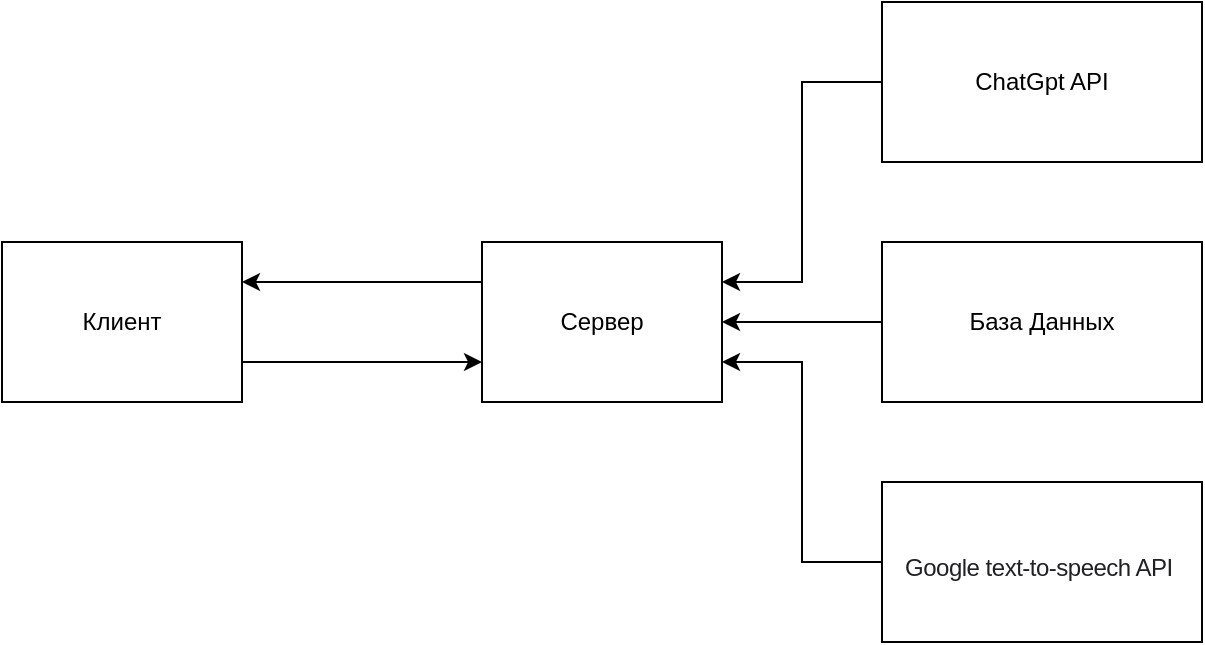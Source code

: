 <mxfile version="22.0.0" type="github">
  <diagram name="Page-1" id="2bwYTGhxeGfFmogsXjqD">
    <mxGraphModel dx="1674" dy="780" grid="1" gridSize="10" guides="1" tooltips="1" connect="1" arrows="1" fold="1" page="1" pageScale="1" pageWidth="827" pageHeight="1169" math="0" shadow="0">
      <root>
        <mxCell id="0" />
        <mxCell id="1" parent="0" />
        <mxCell id="OYHHkUaJmRrZgLOosAGr-9" style="edgeStyle=orthogonalEdgeStyle;rounded=0;orthogonalLoop=1;jettySize=auto;html=1;exitX=1;exitY=0.75;exitDx=0;exitDy=0;entryX=0;entryY=0.75;entryDx=0;entryDy=0;" edge="1" parent="1" source="OYHHkUaJmRrZgLOosAGr-6" target="OYHHkUaJmRrZgLOosAGr-7">
          <mxGeometry relative="1" as="geometry" />
        </mxCell>
        <mxCell id="OYHHkUaJmRrZgLOosAGr-6" value="Клиент" style="rounded=0;whiteSpace=wrap;html=1;" vertex="1" parent="1">
          <mxGeometry x="120" y="240" width="120" height="80" as="geometry" />
        </mxCell>
        <mxCell id="OYHHkUaJmRrZgLOosAGr-10" style="edgeStyle=orthogonalEdgeStyle;rounded=0;orthogonalLoop=1;jettySize=auto;html=1;exitX=0;exitY=0.25;exitDx=0;exitDy=0;entryX=1;entryY=0.25;entryDx=0;entryDy=0;" edge="1" parent="1" source="OYHHkUaJmRrZgLOosAGr-7" target="OYHHkUaJmRrZgLOosAGr-6">
          <mxGeometry relative="1" as="geometry" />
        </mxCell>
        <mxCell id="OYHHkUaJmRrZgLOosAGr-12" style="edgeStyle=orthogonalEdgeStyle;rounded=0;orthogonalLoop=1;jettySize=auto;html=1;exitX=0;exitY=0.5;exitDx=0;exitDy=0;entryX=1;entryY=0.25;entryDx=0;entryDy=0;" edge="1" parent="1" source="OYHHkUaJmRrZgLOosAGr-11" target="OYHHkUaJmRrZgLOosAGr-7">
          <mxGeometry relative="1" as="geometry" />
        </mxCell>
        <mxCell id="OYHHkUaJmRrZgLOosAGr-7" value="Сервер" style="rounded=0;whiteSpace=wrap;html=1;" vertex="1" parent="1">
          <mxGeometry x="360" y="240" width="120" height="80" as="geometry" />
        </mxCell>
        <mxCell id="OYHHkUaJmRrZgLOosAGr-11" value="ChatGpt API" style="rounded=0;whiteSpace=wrap;html=1;" vertex="1" parent="1">
          <mxGeometry x="560" y="120" width="160" height="80" as="geometry" />
        </mxCell>
        <mxCell id="OYHHkUaJmRrZgLOosAGr-14" style="edgeStyle=orthogonalEdgeStyle;rounded=0;orthogonalLoop=1;jettySize=auto;html=1;exitX=0;exitY=0.5;exitDx=0;exitDy=0;entryX=1;entryY=0.75;entryDx=0;entryDy=0;" edge="1" parent="1" source="OYHHkUaJmRrZgLOosAGr-13" target="OYHHkUaJmRrZgLOosAGr-7">
          <mxGeometry relative="1" as="geometry" />
        </mxCell>
        <mxCell id="OYHHkUaJmRrZgLOosAGr-13" value="&lt;h1 style=&quot;-webkit-tap-highlight-color: transparent; box-sizing: border-box; color: rgb(32, 33, 36); margin: 0px; -webkit-font-smoothing: antialiased; text-rendering: optimizelegibility; letter-spacing: -0.25px; line-height: 44px; text-align: start; background-color: rgb(255, 255, 255);&quot; class=&quot;o2Zj5b&quot;&gt;&lt;font style=&quot;font-size: 12px; font-weight: normal;&quot;&gt;Google text-to-speech API&amp;nbsp;&lt;/font&gt;&lt;/h1&gt;" style="rounded=0;whiteSpace=wrap;html=1;" vertex="1" parent="1">
          <mxGeometry x="560" y="360" width="160" height="80" as="geometry" />
        </mxCell>
        <mxCell id="OYHHkUaJmRrZgLOosAGr-16" style="edgeStyle=orthogonalEdgeStyle;rounded=0;orthogonalLoop=1;jettySize=auto;html=1;exitX=0;exitY=0.5;exitDx=0;exitDy=0;entryX=1;entryY=0.5;entryDx=0;entryDy=0;" edge="1" parent="1" source="OYHHkUaJmRrZgLOosAGr-15" target="OYHHkUaJmRrZgLOosAGr-7">
          <mxGeometry relative="1" as="geometry" />
        </mxCell>
        <mxCell id="OYHHkUaJmRrZgLOosAGr-15" value="База Данных" style="rounded=0;whiteSpace=wrap;html=1;" vertex="1" parent="1">
          <mxGeometry x="560" y="240" width="160" height="80" as="geometry" />
        </mxCell>
      </root>
    </mxGraphModel>
  </diagram>
</mxfile>
